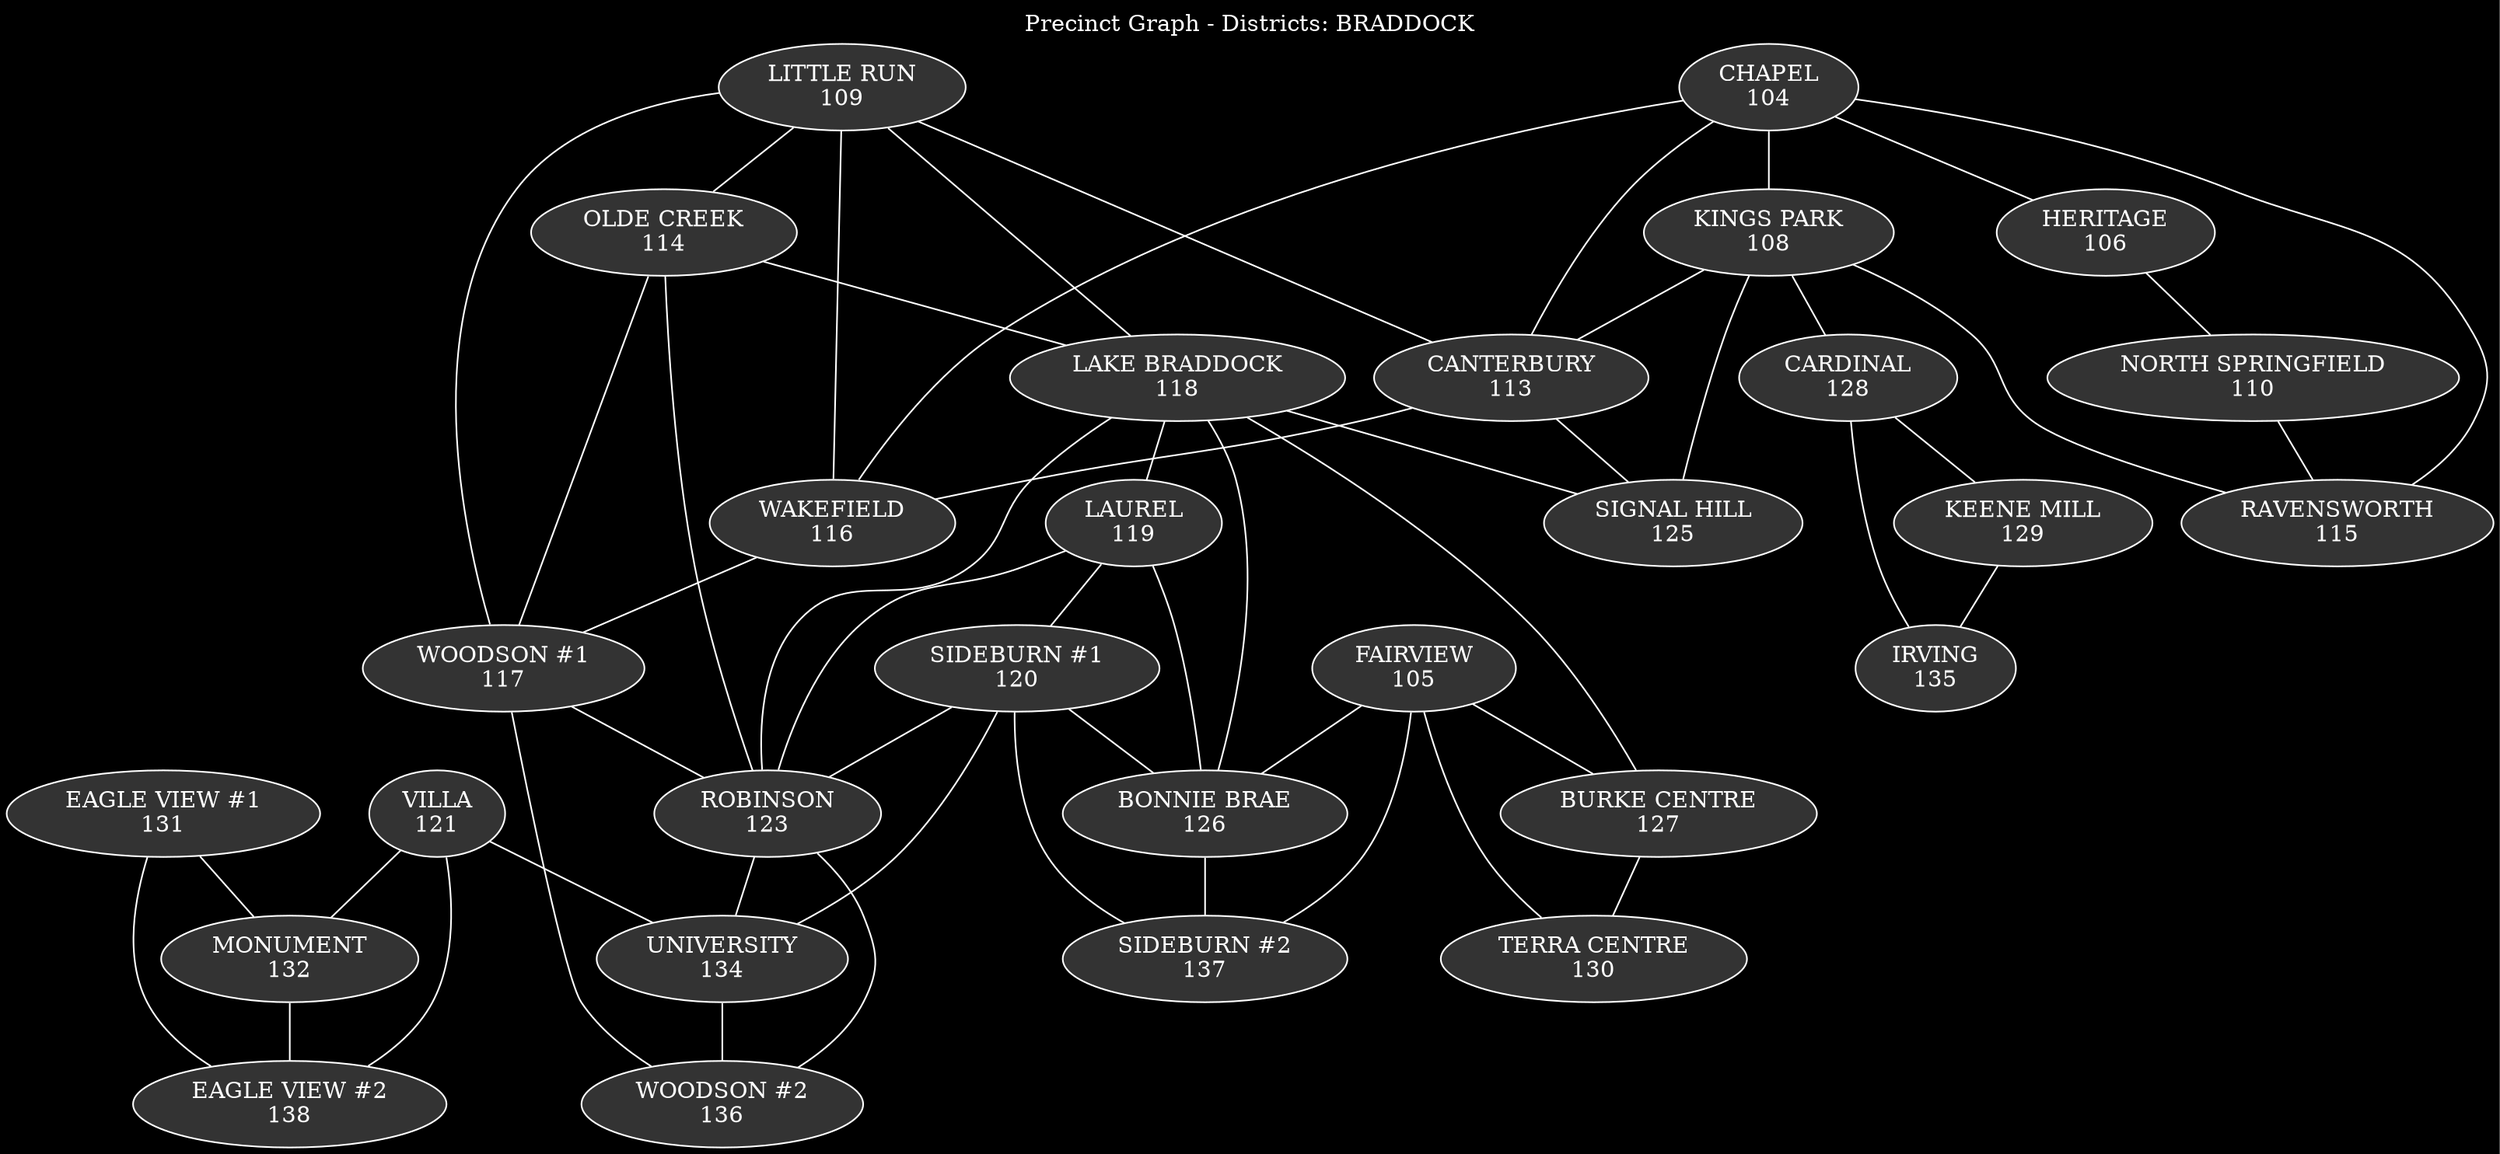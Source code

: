 graph precinct_graph {
label="Precinct Graph - Districts: BRADDOCK";
labelloc="t";
fontcolor="white";
bgcolor="black";
node [shape=ellipse, fontcolor="white", color="white", style="filled", fillcolor="gray20"];
edge [color="white"];
138 [label="EAGLE VIEW #2\n138"];
137 [label="SIDEBURN #2\n137"];
136 [label="WOODSON #2\n136"];
135 [label="IRVING\n135"];
134 [label="UNIVERSITY\n134"];
134 -- 136;
132 [label="MONUMENT\n132"];
132 -- 138;
131 [label="EAGLE VIEW #1\n131"];
131 -- 132;
131 -- 138;
130 [label="TERRA CENTRE\n130"];
129 [label="KEENE MILL\n129"];
129 -- 135;
128 [label="CARDINAL\n128"];
128 -- 129;
128 -- 135;
127 [label="BURKE CENTRE\n127"];
127 -- 130;
126 [label="BONNIE BRAE\n126"];
126 -- 137;
125 [label="SIGNAL HILL\n125"];
123 [label="ROBINSON\n123"];
123 -- 134;
123 -- 136;
121 [label="VILLA\n121"];
121 -- 132;
121 -- 134;
121 -- 138;
120 [label="SIDEBURN #1\n120"];
120 -- 123;
120 -- 126;
120 -- 134;
120 -- 137;
119 [label="LAUREL\n119"];
119 -- 120;
119 -- 123;
119 -- 126;
118 [label="LAKE BRADDOCK\n118"];
118 -- 119;
118 -- 123;
118 -- 125;
118 -- 126;
118 -- 127;
117 [label="WOODSON #1\n117"];
117 -- 123;
117 -- 136;
116 [label="WAKEFIELD\n116"];
116 -- 117;
115 [label="RAVENSWORTH\n115"];
114 [label="OLDE CREEK\n114"];
114 -- 117;
114 -- 118;
114 -- 123;
113 [label="CANTERBURY\n113"];
113 -- 116;
113 -- 125;
110 [label="NORTH SPRINGFIELD\n110"];
110 -- 115;
109 [label="LITTLE RUN\n109"];
109 -- 113;
109 -- 114;
109 -- 116;
109 -- 117;
109 -- 118;
108 [label="KINGS PARK\n108"];
108 -- 113;
108 -- 115;
108 -- 125;
108 -- 128;
106 [label="HERITAGE\n106"];
106 -- 110;
105 [label="FAIRVIEW\n105"];
105 -- 126;
105 -- 127;
105 -- 130;
105 -- 137;
104 [label="CHAPEL\n104"];
104 -- 106;
104 -- 108;
104 -- 113;
104 -- 115;
104 -- 116;
}
